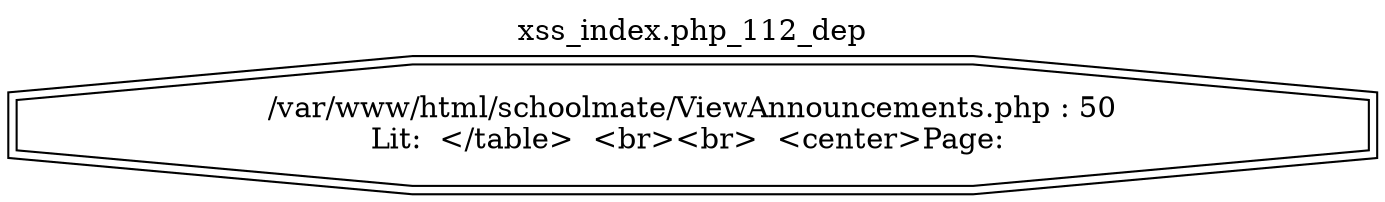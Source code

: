 digraph cfg {
  label="xss_index.php_112_dep";
  labelloc=t;
  n1 [shape=doubleoctagon, label="/var/www/html/schoolmate/ViewAnnouncements.php : 50\nLit:  </table>  <br><br>  <center>Page: \n"];
}
